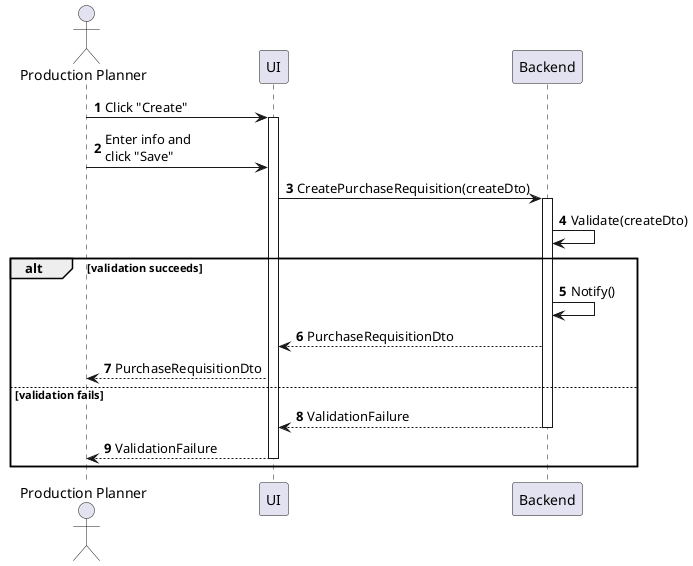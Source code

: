 @startuml purchase-requisition-create
autonumber

actor "Production Planner" as a
participant UI as f
participant Backend as b

a -> f : Click "Create"
activate f
a -> f : Enter info and\nclick "Save"
f -> b : CreatePurchaseRequisition(createDto)
activate b
b -> b : Validate(createDto)

alt validation succeeds
    b -> b : Notify()
    b --> f : PurchaseRequisitionDto
    f --> a : PurchaseRequisitionDto
else validation fails
    return ValidationFailure
    return ValidationFailure
end
@enduml